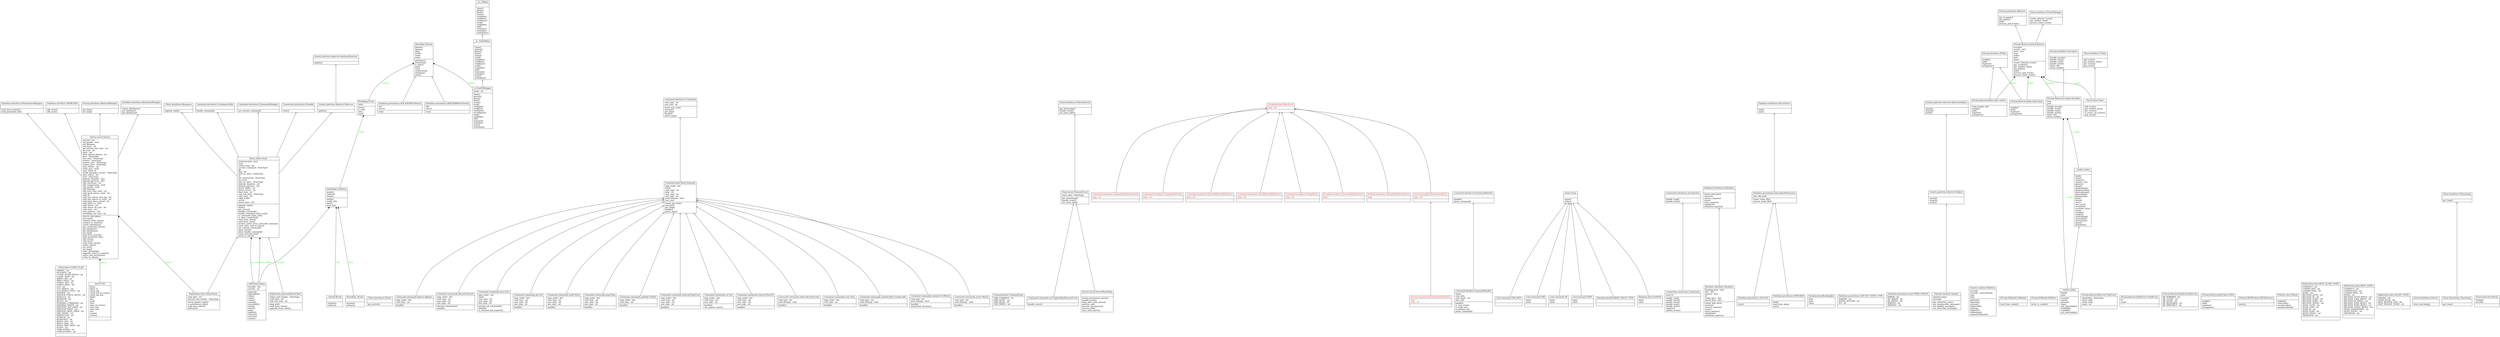 digraph "classes" {
charset="utf-8"
rankdir=BT
"0" [label="{Client.base.CLIENT_FLAG|ASKING : int\lBLOCKED : int\lCLOSE_AFTER_REPLY : int\lCLOSE_ASAP : int\lDIRTY_CAS : int\lDIRTY_EXEC : int\lFORCE_AOF : int\lFORCE_REPL : int\lLUA : int\lLUA_DEBUG : int\lLUA_DEBUG_SYNC : int\lMASTER : int\lMASTER_FORCE_REPLY : int\lMODULE : int\lMONITOR : int\lMULTI : int\lPENDING_COMMAND : int\lPENDING_WRITE : int\lPREVENT_AOF_PROP : int\lPREVENT_PROP : int\lPREVENT_REPL_PROP : int\lPRE_PSYNC : int\lPROTECTED : int\lPUBSUB : int\lREADONLY : int\lREPLY_OFF : int\lREPLY_SKIP : int\lREPLY_SKIP_NEXT : int\lSLAVE : int\lUNBLOCKED : int\lUNIX_SOCKET : int\l|}", shape="record"];
"1" [label="{Client.client.Client|authenticated : bool\lconn\lcreate_time : int\lcurrent_command : NoneType\ldb\lflag : int\lhost_as_slave : NoneType\lid\llast_interaction : NoneType\lms_state\lport_as_slave : NoneType\lpubsub_channels : set\lpubsub_patterns : list\lquery_buffer : str\lquery_cursor : int\lread_data : str\lrepl_ack_time : NoneType\lrepl_state : int\lreply_buffer\lserver\lwatch_keys : list\l|append_reply()\lclose()\lget_server()\lhandle_command()\lhandle_command_after_resp()\lis_command_input_end()\lis_slave_connected()\lread_from_client()\lread_from_conn()\lreceive_notice_from_subscribe_channel()\lsend_write_cmd_to_slave()\lset_current_command()\lslave_check()\lslave_handle_command()\ltouch_watched_key()\lwrite_to_client()\l}", shape="record"];
"2" [label="{Client.interfaces.IClient|\l|get_server()\l}", shape="record"];
"3" [label="{Client.interfaces.IResponse|\l|append_reply()\l}", shape="record"];
"4" [label="{Command.base.BaseCommand|args_order : list\lclient\lcmd_type : int\lhelp : str\lmax_args : int\lmin_args : int\lneed_kwargs : bool\lraw_cmd\l|check_arg_num()\lexecute()\lget_help()\lhandle()\lparse_args()\l}", shape="record"];
"5" [label="{Command.base.CommandType|CMD_COMMON : int\lCMD_NONE : int\lCMD_READ : int\lCMD_WRITE : int\l|}", shape="record"];
"6" [label="{Command.commands.bgsave.BgSave|args_order : list\lcmd_type : int\l|handle()\l}", shape="record"];
"7" [label="{Command.commands.discard.Discard|args_order : list\lcmd_type : int\lmax_args : int\lmin_args : int\l|discard_transaction()\lhandle()\l}", shape="record"];
"8" [label="{Command.commands.exec.Exec|args_order : list\lclient\lcmd_type : int\lmax_args : int\lmin_args : int\l|execute_all_commands()\lhandle()\lis_watched_key_expired()\l}", shape="record"];
"9" [label="{Command.commands.get.Get|args_order : list\lcmd_type : int\lmax_args : int\lmin_args : int\l|handle()\l}", shape="record"];
"10" [label="{Command.commands.multi.Multi|args_order : list\lcmd_type : int\lmax_args : int\lmin_args : int\l|handle()\l}", shape="record"];
"11" [label="{Command.commands.ping.Ping|args_order : list\lcmd_type : int\lmax_args : int\lmin_args : int\l|handle()\l}", shape="record"];
"12" [label="{Command.commands.publish.Publish|args_order : list\lcmd_type : int\l|handle()\l}", shape="record"];
"13" [label="{Command.commands.replconf.ReplConf|args_order : list\lcmd_type : int\lmax_args : int\lmin_args : int\l|handle()\l}", shape="record"];
"14" [label="{Command.commands.set.ExpiresKeyRemoveEvent|\l|handle_event()\l}", shape="record"];
"15" [label="{Command.commands.set.Set|args_order : list\lcmd_type : int\lmin_args : int\l|handle()\lset_expires_timer()\l}", shape="record"];
"16" [label="{Command.commands.slaveof.SlaveOf|args_order : list\lcmd_type : int\lmax_args : int\lmin_args : int\l|handle()\l}", shape="record"];
"17" [label="{Command.commands.subscribe.Subscribe|cmd_type : int\lneed_kwargs : bool\l|handle()\l}", shape="record"];
"18" [label="{Command.commands.sync.Sync|args_order : list\lcmd_type : int\l|handle()\l}", shape="record"];
"19" [label="{Command.commands.unsubscribe.Unsubscribe|cmd_type : int\lneed_kwargs : bool\l|handle()\l}", shape="record"];
"20" [label="{Command.commands.unwatch.UnWatch|cmd_type : int\lneed_kwargs : bool\l|handle()\lunwatched_all_keys()\l}", shape="record"];
"21" [label="{Command.commands.watch.Watch|cmd_type : int\lneed_kwargs : bool\l|handle()\l}", shape="record"];
"22" [fontcolor="red", label="{Command.exception.CommandArgsNumInvalid|msg : str\l|}", shape="record"];
"23" [fontcolor="red", label="{Command.exception.CommandNotExist|msg : str\l|}", shape="record"];
"24" [fontcolor="red", label="{Command.exception.DiscardWithoutMultiError|msg : str\l|}", shape="record"];
"25" [fontcolor="red", label="{Command.exception.ExecWithoutMultiError|msg : str\l|}", shape="record"];
"26" [fontcolor="red", label="{Command.exception.NoImplError|msg : str\l|}", shape="record"];
"27" [label="{Command.handler.CommandHandler|client\lcmd_data\lcmd_name : str\lraw_cmd\l|handle()\lis_cmd_exist()\lis_multi_on()\lis_pubsub_on()\lparse_command()\l}", shape="record"];
"28" [label="{Command.interfaces.ICommand|cmd_type : str\lraw_cmd : str\l|check_arg_num()\lexecute()\lget_help()\lhandle()\lparse_args()\l}", shape="record"];
"29" [label="{Command.interfaces.ICommandCaller|\l|handle_command()\l}", shape="record"];
"30" [label="{Command.interfaces.ICommandHandler|\l|handle()\lparse_command()\l}", shape="record"];
"31" [label="{Command.interfaces.ICommandManager|\l|set_current_command()\l}", shape="record"];
"32" [label="{Conf.command.CMD_RES|\l|}", shape="record"];
"33" [label="{Conf.command.ERR|name\lvalue\l|}", shape="record"];
"34" [label="{Conf.command.OK|name\lvalue\l|}", shape="record"];
"35" [label="{Conf.command.WAIT|name\lvalue\l|}", shape="record"];
"36" [label="{Connection.connection.Connection|sock_fd\l|enable_read()\lenable_write()\lhandle_close()\lhandle_read()\lhandle_write()\lregister()\lupdate_event()\l}", shape="record"];
"37" [label="{Connection.interfaces.IClosable|\l|close()\l}", shape="record"];
"38" [label="{Connection.interfaces.IConnection|\l|handle_read()\lhandle_write()\l}", shape="record"];
"39" [label="{Database.database.Database|blocking_keys : dict\ldict : dict\lexpires : dict\lid\lready_keys : dict\lwatch_keys : dict\l|initial_with_dict()\lremove()\lremove_expires()\lstore()\lstore_expires()\lwithdraw()\lwithdraw_expires()\l}", shape="record"];
"40" [label="{Database.interfaces.IDatabase|\l|initial_with_dict()\lremove()\lremove_expires()\lstore()\lstore_expires()\lwithdraw()\lwithdraw_expires()\l}", shape="record"];
"41" [label="{Database.interfaces.IDatabaseManager|\l|create_databases()\lget_database()\lget_databases()\l}", shape="record"];
"42" [label="{Database.interfaces.IPersistence|\l|load()\lsave()\l}", shape="record"];
"43" [label="{Database.interfaces.IPersistenceManager|\l|load_from_master()\lload_persistent_file()\l}", shape="record"];
"44" [label="{Database.interfaces.IRDBCaller|\l|rdb_reset()\lrdb_start()\l}", shape="record"];
"45" [label="{Database.key.BLOKING_VALUE_TYPE|\l|}", shape="record"];
"46" [label="{Database.key.BlockingKey|data\ltype\lvalue\l|}", shape="record"];
"47" [label="{Database.key.SLAVEOF|name\lvalue\l|}", shape="record"];
"48" [label="{Database.persistence.AOF.AOF|\l|save()\l}", shape="record"];
"49" [label="{Database.persistence.AOF.AOFWriteThread|aof\lserver\l|run()\l}", shape="record"];
"50" [label="{Database.persistence.AOF.AOF_FSYNC_TYPE|ALWAYS : int\lEVERY_SECOND : int\lNO : int\l|}", shape="record"];
"51" [label="{Database.persistence.RDB.RDB|\l|load()\lload_from_data()\lsave()\l}", shape="record"];
"52" [label="{Database.persistence.RDB.RDBWriteThread|rdb\lserver\l|run()\l}", shape="record"];
"53" [label="{Database.persistence.base.BasePersistence|save_file_path\l|create_temp_file()\lremove_temp_file()\l}", shape="record"];
"54" [label="{Database.persistence.base.PERS_STATUS|ERROR : int\lNO_WRITE : int\lRE_WRITE : int\lWRITED : int\lWRITING : int\l|}", shape="record"];
"55" [fontcolor="red", label="{Exception.base.BaseError|msg : str\l|}", shape="record"];
"56" [fontcolor="red", label="{Exception.socket.ConnectionRefuseError|msg\l|}", shape="record"];
"57" [label="{Generic.patterns.observer.AbstractObserver|\l|update()\l}", shape="record"];
"58" [label="{Generic.patterns.observer.AbstractSubject|\l|attach()\ldetach()\lnotify()\l}", shape="record"];
"59" [label="{Generic.patterns.observer.Observer|\l|update()\l}", shape="record"];
"60" [label="{Generic.patterns.observer.Subject|\l|attach()\ldetach()\lnotify()\l}", shape="record"];
"61" [label="{Generic.runtime.Platform|seconds\lseconds : staticmethod\ltype\ltype\l|getType()\lisKnown()\lisLinux()\lisMacOSX()\lisVista()\lisWinNT()\lisWindows()\lsupportsThreads()\l}", shape="record"];
"62" [label="{IOLoop.IOReader.IOReader|\l|read_from_socket()\l}", shape="record"];
"63" [label="{IOLoop.IOWriter.IOWriter|\l|write_to_socket()\l}", shape="record"];
"64" [label="{IOLoop.Reactor.acceptor.Acceptor|host\lport\l|handle_accept()\lhandle_close()\lhandle_read()\lhandle_write()\llisten_fd()\llisten_socket()\l}", shape="record"];
"65" [label="{IOLoop.Reactor.fileEvent.FileEvent|clientData : NoneType\lclient_addr\lclient_sock\lmask : int\l|}", shape="record"];
"66" [label="{IOLoop.Reactor.firedEvent.FiredEvent|fd\lmask\l|}", shape="record"];
"67" [label="{IOLoop.Reactor.firedEvent.ReEvent|RE_BARRIER : int\lRE_CLOSE : int\lRE_NONE : int\lRE_READABLE : int\lRE_WRITABLE : int\l|}", shape="record"];
"68" [label="{IOLoop.Reactor.poller.base.Poller|\l|modify()\lpoll()\lregister()\lunregister()\l}", shape="record"];
"69" [label="{IOLoop.Reactor.poller.epoll.Epoll|\l|modify()\lpoll()\lregister()\lunregister()\l}", shape="record"];
"70" [label="{IOLoop.Reactor.poller.select.Select|\l|clear_broken_fd()\lmodify()\lpoll()\lregister()\lunregister()\l}", shape="record"];
"71" [label="{IOLoop.Reactor.reactor.Reactor|acceptor\levents : dict\lfired : dict\lhost\lpoller\lport\ltimer\l|create_timeout_event()\lget_acceptor()\lget_earliest_time()\lget_poller()\lpoll()\lprocess_poll_event()\lprocess_timer_event()\l}", shape="record"];
"72" [label="{IOLoop.interfaces.IAcceptor|\l|handle_accept()\lhandle_close()\lhandle_read()\lhandle_write()\llisten_fd()\llisten_socket()\l}", shape="record"];
"73" [label="{IOLoop.interfaces.IPoller|\l|modify()\lpoll()\lregister()\lunregister()\l}", shape="record"];
"74" [label="{IOLoop.interfaces.IReactor|\l|get_acceptor()\lget_poller()\lpoll()\lprocess_poll_event()\l}", shape="record"];
"75" [label="{IOLoop.interfaces.IReactorManager|\l|get_loop()\lset_loop()\l}", shape="record"];
"76" [label="{Protocol.RESProtocol.RESProtocol|\l|parse()\l}", shape="record"];
"77" [label="{Pubsub.case.Pubsub|\l|publish()\lsubscribe()\lunsubscribe()\lunsubscribeAll()\l}", shape="record"];
"78" [label="{Pubsub.channel.Channel|channel_name\lmessage\l|get_observers_num()\lget_unsubscribe_message()\lset_publish_message()\lset_subscribe_message()\l}", shape="record"];
"79" [fontcolor="red", label="{Pubsub.exception.ChannelIsNotExistError|msg\l|}", shape="record"];
"80" [label="{Replication.base.REPL_SLAVE_STATE|CONNECT : int\lCONNECTED : int\lCONNECTING : int\lNONE : int\lRECEIVE_AUTH : int\lRECEIVE_IP : int\lRECEIVE_PONG : int\lRECEIVE_PORT : int\lRECEIVE_PSYNC : int\lSEND_AUTH : int\lSEND_CAPA : int\lSEND_IP : int\lSEND_PORT : int\lSEND_PSYNC : int\lTRANSFER : int\l|}", shape="record"];
"81" [label="{Replication.base.REPL_STATE|CONNECT : int\lCONNECTED : int\lCONNECTING : int\lNONE : int\lRECEIVE_AUTH_REPLY : int\lRECEIVE_CAPA_REPLY : int\lRECEIVE_IP_REPLY : int\lRECEIVE_PING_REPLY : int\lRECEIVE_PORT_REPLY : int\lRECEIVE_PSYNC_REPLY : int\lSEND_HANDSHAKE : int\lSEND_PSYNC : int\lTRANSFER : int\l|}", shape="record"];
"82" [label="{Replication.master.MasterClient|origin_cmd_sender : NoneType\lread_data : str\lrepl_ack_time : int\l|ping_ack()\lread_from_client()\lupgrade_from_client()\l}", shape="record"];
"83" [label="{Replication.slave.SLAVE_STATE|ONLINE : int\lSEND_BULK : int\lWAIT_BGSAVE_END : int\lWAIT_BGSAVE_START : int\l|}", shape="record"];
"84" [label="{Replication.slave.SlaveClient|read_data : str\lslaveof_cmd_sender : NoneType\l|check_master_reply()\lis_persistence_data()\lread_from_client()\lreplicate()\l}", shape="record"];
"85" [fontcolor="red", label="{Server.exception.BaseServerError|msg : str\l|}", shape="record"];
"86" [fontcolor="red", label="{Server.exception.DatabaseNotExistError|msg\lmsg : str\l|}", shape="record"];
"87" [label="{Server.interfaces.IServer|\l|start_watchdog()\l}", shape="record"];
"88" [label="{Server.server.Server|aof_buf : list\laof_enable : bool\laof_filename\laof_fsync : int\laof_rewrite_last_time : int\ldb_num : int\ldirty : int\ldirty_before_bgsave : int\lhost : NoneType\llast_save : NoneType\lmaster : NoneType\lmaster_host : NoneType\lmaster_port : NoneType\lmax_clients : int\lneed_sync : bool\lnext_client_id\lnotify_keyspace_events : NoneType\lpers_status : int\lport : NoneType\lpubsub_channels : dict\lpubsub_patterns : dict\lrdb_checksum : int\lrdb_compression : bool\lrdb_enable : bool\lrdb_filename\lrdb_save_time_start : int\lrepl_good_slaves_count : int\lrepl_id\lrepl_min_slaves_max_lag : int\lrepl_min_slaves_to_write : int\lrepl_ping_slave_period : int\lrepl_slave_ro : bool\lrepl_slaves : list\lrepl_slaves_rb_num : int\lrepl_state : int\lsave_params : list\lwatchdog_run_num : int\l|EVETY_SECOND()\laof_start()\lconnect_from_client()\lconnect_to_master()\lcreate_databases()\lget_connected_slaves()\lget_database()\lget_databases()\lget_loop()\lload_from_master()\lload_persistent_file()\lrdb_reset()\lrdb_start()\lread_from_client()\lselect_slave()\lset_host()\lset_loop()\lstart_watchdog()\lupgrade_client_to_master()\lwrite_cmd_increment()\lwrite_to_client()\l}", shape="record"];
"89" [label="{Server.server.ServerWatchDog|\l|check_persistence_status()\lhandle_event()\lkeep_alive_with_slaves()\lprocess_aof()\lprocess_persistence()\lprocess_rdb()\lsync_with_slaves()\l}", shape="record"];
"90" [label="{Timer.event.TimeoutEvent|extra_data : NoneType\l|get_timestamp()\lhandle_event()\lset_extra_data()\l}", shape="record"];
"91" [label="{Timer.interfaces.ITimeoutEvent|\l|get_timestamp()\lhandle_event()\lset_extra_data()\l}", shape="record"];
"92" [label="{Timer.interfaces.ITimer|\l|add_event()\lget_earliest_time()\lget_events()\lpop_event()\l}", shape="record"];
"93" [label="{Timer.interfaces.ITimerManager|\l|create_timeout_event()\lget_earliest_time()\lprocess_timer_event()\l}", shape="record"];
"94" [label="{Timer.interfaces.ITimestamp|\l|get_time()\l}", shape="record"];
"95" [label="{Timer.timer.SaveParam|changes\lseconds\l|}", shape="record"];
"96" [label="{Timer.timer.Timer|\l|add_event()\lget_earliest_time()\lget_events()\lis_event_can_active()\lpop_event()\l}", shape="record"];
"97" [label="{Timer.timestamp.Timestamp|\l|get_time()\l}", shape="record"];
"98" [label="{_io.TextIOWrapper|mode : str\l|close()\ldetach()\lfileno()\lflush()\lisatty()\lread()\lreadable()\lreadline()\lreadlines()\lreconfigure()\lseek()\lseekable()\ltell()\ltruncate()\lwritable()\lwrite()\lwritelines()\l}", shape="record"];
"99" [label="{_io._IOBase|\l|close()\lfileno()\lflush()\lisatty()\lreadable()\lreadline()\lreadlines()\lseek()\lseekable()\ltell()\ltruncate()\lwritable()\lwritelines()\l}", shape="record"];
"100" [label="{_io._TextIOBase|\l|close()\ldetach()\lfileno()\lflush()\lisatty()\lread()\lreadable()\lreadline()\lreadlines()\lseek()\lseekable()\ltell()\ltruncate()\lwritable()\lwrite()\lwritelines()\l}", shape="record"];
"101" [label="{_socket.socket|\l|bind()\lclose()\lconnect()\lconnect_ex()\ldetach()\lfileno()\lgetblocking()\lgetpeername()\lgetsockname()\lgetsockopt()\lgettimeout()\lioctl()\llisten()\lrecv()\lrecv_into()\lrecvfrom()\lrecvfrom_into()\lsend()\lsendall()\lsendto()\lsetblocking()\lsetsockopt()\lsettimeout()\lshare()\lshutdown()\l}", shape="record"];
"102" [label="{_thread.RLock|\l|acquire()\lrelease()\l}", shape="record"];
"103" [label="{collections.deque|iterable : list\lmaxlen : int\l|append()\lappendleft()\lclear()\lcopy()\lcount()\lextend()\lextendleft()\lindex()\linsert()\lpop()\lpopleft()\lremove()\lreverse()\lrotate()\l}", shape="record"];
"104" [label="{enum.Enum|\l|name()\lvalue()\l}", shape="record"];
"105" [label="{socket.socket|family\ltype\l|accept()\lclose()\ldetach()\ldup()\lget_inheritable()\lmakefile()\lsendfile()\lset_inheritable()\l}", shape="record"];
"106" [label="{threading.Condition|acquire\lnotifyAll\lrelease\l|notify()\lnotify_all()\lwait()\lwait_for()\l}", shape="record"];
"107" [label="{threading.Event|isSet\l|clear()\lis_set()\lset()\lwait()\l}", shape="record"];
"108" [label="{threading.Thread|daemon\ldaemon\lident\lisAlive\lname\lname\l|getName()\lisDaemon()\lis_alive()\ljoin()\lrun()\lsetDaemon()\lsetName()\lstart()\l}", shape="record"];
"109" [label="{threading._RLock|\l|acquire()\lrelease()\l}", shape="record"];
"110" [label="{uuid.UUID|bytes\lbytes_le\lclock_seq\lclock_seq_hi_variant\lclock_seq_low\lfields\lhex\lnode\ltime\ltime_hi_version\ltime_low\ltime_mid\lurn\lvariant\lversion\l|}", shape="record"];
"1" -> "3" [arrowhead="empty", arrowtail="none"];
"1" -> "29" [arrowhead="empty", arrowtail="none"];
"1" -> "31" [arrowhead="empty", arrowtail="none"];
"1" -> "37" [arrowhead="empty", arrowtail="none"];
"1" -> "59" [arrowhead="empty", arrowtail="none"];
"4" -> "28" [arrowhead="empty", arrowtail="none"];
"6" -> "4" [arrowhead="empty", arrowtail="none"];
"7" -> "4" [arrowhead="empty", arrowtail="none"];
"8" -> "4" [arrowhead="empty", arrowtail="none"];
"9" -> "4" [arrowhead="empty", arrowtail="none"];
"10" -> "4" [arrowhead="empty", arrowtail="none"];
"11" -> "4" [arrowhead="empty", arrowtail="none"];
"12" -> "4" [arrowhead="empty", arrowtail="none"];
"13" -> "4" [arrowhead="empty", arrowtail="none"];
"14" -> "90" [arrowhead="empty", arrowtail="none"];
"15" -> "4" [arrowhead="empty", arrowtail="none"];
"16" -> "4" [arrowhead="empty", arrowtail="none"];
"17" -> "4" [arrowhead="empty", arrowtail="none"];
"18" -> "4" [arrowhead="empty", arrowtail="none"];
"19" -> "4" [arrowhead="empty", arrowtail="none"];
"20" -> "4" [arrowhead="empty", arrowtail="none"];
"21" -> "4" [arrowhead="empty", arrowtail="none"];
"22" -> "55" [arrowhead="empty", arrowtail="none"];
"23" -> "55" [arrowhead="empty", arrowtail="none"];
"24" -> "55" [arrowhead="empty", arrowtail="none"];
"25" -> "55" [arrowhead="empty", arrowtail="none"];
"26" -> "55" [arrowhead="empty", arrowtail="none"];
"27" -> "30" [arrowhead="empty", arrowtail="none"];
"32" -> "104" [arrowhead="empty", arrowtail="none"];
"33" -> "104" [arrowhead="empty", arrowtail="none"];
"34" -> "104" [arrowhead="empty", arrowtail="none"];
"35" -> "104" [arrowhead="empty", arrowtail="none"];
"36" -> "38" [arrowhead="empty", arrowtail="none"];
"39" -> "40" [arrowhead="empty", arrowtail="none"];
"45" -> "104" [arrowhead="empty", arrowtail="none"];
"47" -> "104" [arrowhead="empty", arrowtail="none"];
"48" -> "53" [arrowhead="empty", arrowtail="none"];
"49" -> "108" [arrowhead="empty", arrowtail="none"];
"51" -> "53" [arrowhead="empty", arrowtail="none"];
"52" -> "108" [arrowhead="empty", arrowtail="none"];
"53" -> "42" [arrowhead="empty", arrowtail="none"];
"56" -> "55" [arrowhead="empty", arrowtail="none"];
"59" -> "57" [arrowhead="empty", arrowtail="none"];
"60" -> "58" [arrowhead="empty", arrowtail="none"];
"64" -> "72" [arrowhead="empty", arrowtail="none"];
"69" -> "73" [arrowhead="empty", arrowtail="none"];
"70" -> "73" [arrowhead="empty", arrowtail="none"];
"71" -> "74" [arrowhead="empty", arrowtail="none"];
"71" -> "93" [arrowhead="empty", arrowtail="none"];
"78" -> "60" [arrowhead="empty", arrowtail="none"];
"79" -> "55" [arrowhead="empty", arrowtail="none"];
"82" -> "1" [arrowhead="empty", arrowtail="none"];
"84" -> "1" [arrowhead="empty", arrowtail="none"];
"85" -> "55" [arrowhead="empty", arrowtail="none"];
"86" -> "85" [arrowhead="empty", arrowtail="none"];
"88" -> "41" [arrowhead="empty", arrowtail="none"];
"88" -> "43" [arrowhead="empty", arrowtail="none"];
"88" -> "44" [arrowhead="empty", arrowtail="none"];
"88" -> "75" [arrowhead="empty", arrowtail="none"];
"89" -> "90" [arrowhead="empty", arrowtail="none"];
"90" -> "91" [arrowhead="empty", arrowtail="none"];
"96" -> "92" [arrowhead="empty", arrowtail="none"];
"97" -> "94" [arrowhead="empty", arrowtail="none"];
"98" -> "100" [arrowhead="empty", arrowtail="none"];
"100" -> "99" [arrowhead="empty", arrowtail="none"];
"105" -> "101" [arrowhead="empty", arrowtail="none"];
"64" -> "71" [arrowhead="diamond", arrowtail="none", fontcolor="green", label="acceptor", style="solid"];
"69" -> "71" [arrowhead="diamond", arrowtail="none", fontcolor="green", label="poller", style="solid"];
"70" -> "71" [arrowhead="diamond", arrowtail="none", fontcolor="green", label="poller", style="solid"];
"84" -> "88" [arrowhead="diamond", arrowtail="none", fontcolor="green", label="master", style="solid"];
"96" -> "71" [arrowhead="diamond", arrowtail="none", fontcolor="green", label="timer", style="solid"];
"98" -> "108" [arrowhead="diamond", arrowtail="none", fontcolor="green", label="_stderr", style="solid"];
"101" -> "64" [arrowhead="diamond", arrowtail="none", fontcolor="green", label="__socket", style="solid"];
"102" -> "106" [arrowhead="diamond", arrowtail="none", fontcolor="green", label="_lock", style="solid"];
"103" -> "1" [arrowhead="diamond", arrowtail="none", fontcolor="green", label="ms_state", style="solid"];
"103" -> "1" [arrowhead="diamond", arrowtail="none", fontcolor="green", label="reply_buffer", style="solid"];
"103" -> "106" [arrowhead="diamond", arrowtail="none", fontcolor="green", label="_waiters", style="solid"];
"105" -> "64" [arrowhead="diamond", arrowtail="none", fontcolor="green", label="__socket", style="solid"];
"106" -> "107" [arrowhead="diamond", arrowtail="none", fontcolor="green", label="_cond", style="solid"];
"107" -> "108" [arrowhead="diamond", arrowtail="none", fontcolor="green", label="_started", style="solid"];
"109" -> "106" [arrowhead="diamond", arrowtail="none", fontcolor="green", label="_lock", style="solid"];
"110" -> "88" [arrowhead="diamond", arrowtail="none", fontcolor="green", label="repl_id", style="solid"];
}
